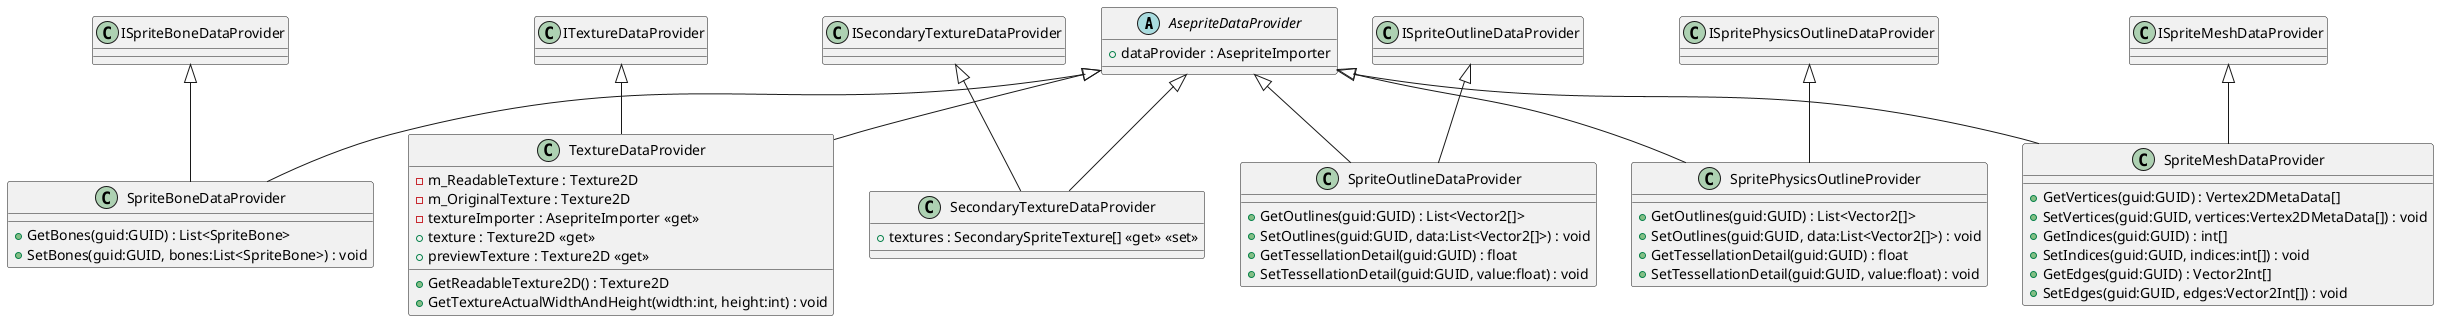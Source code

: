 @startuml
abstract class AsepriteDataProvider {
    + dataProvider : AsepriteImporter
}
class SpriteBoneDataProvider {
    + GetBones(guid:GUID) : List<SpriteBone>
    + SetBones(guid:GUID, bones:List<SpriteBone>) : void
}
class TextureDataProvider {
    - m_ReadableTexture : Texture2D
    - m_OriginalTexture : Texture2D
    - textureImporter : AsepriteImporter <<get>>
    + texture : Texture2D <<get>>
    + previewTexture : Texture2D <<get>>
    + GetReadableTexture2D() : Texture2D
    + GetTextureActualWidthAndHeight(width:int, height:int) : void
}
class SecondaryTextureDataProvider {
    + textures : SecondarySpriteTexture[] <<get>> <<set>>
}
class SpriteOutlineDataProvider {
    + GetOutlines(guid:GUID) : List<Vector2[]>
    + SetOutlines(guid:GUID, data:List<Vector2[]>) : void
    + GetTessellationDetail(guid:GUID) : float
    + SetTessellationDetail(guid:GUID, value:float) : void
}
class SpritePhysicsOutlineProvider {
    + GetOutlines(guid:GUID) : List<Vector2[]>
    + SetOutlines(guid:GUID, data:List<Vector2[]>) : void
    + GetTessellationDetail(guid:GUID) : float
    + SetTessellationDetail(guid:GUID, value:float) : void
}
class SpriteMeshDataProvider {
    + GetVertices(guid:GUID) : Vertex2DMetaData[]
    + SetVertices(guid:GUID, vertices:Vertex2DMetaData[]) : void
    + GetIndices(guid:GUID) : int[]
    + SetIndices(guid:GUID, indices:int[]) : void
    + GetEdges(guid:GUID) : Vector2Int[]
    + SetEdges(guid:GUID, edges:Vector2Int[]) : void
}
AsepriteDataProvider <|-- SpriteBoneDataProvider
ISpriteBoneDataProvider <|-- SpriteBoneDataProvider
AsepriteDataProvider <|-- TextureDataProvider
ITextureDataProvider <|-- TextureDataProvider
AsepriteDataProvider <|-- SecondaryTextureDataProvider
ISecondaryTextureDataProvider <|-- SecondaryTextureDataProvider
AsepriteDataProvider <|-- SpriteOutlineDataProvider
ISpriteOutlineDataProvider <|-- SpriteOutlineDataProvider
AsepriteDataProvider <|-- SpritePhysicsOutlineProvider
ISpritePhysicsOutlineDataProvider <|-- SpritePhysicsOutlineProvider
AsepriteDataProvider <|-- SpriteMeshDataProvider
ISpriteMeshDataProvider <|-- SpriteMeshDataProvider
@enduml
